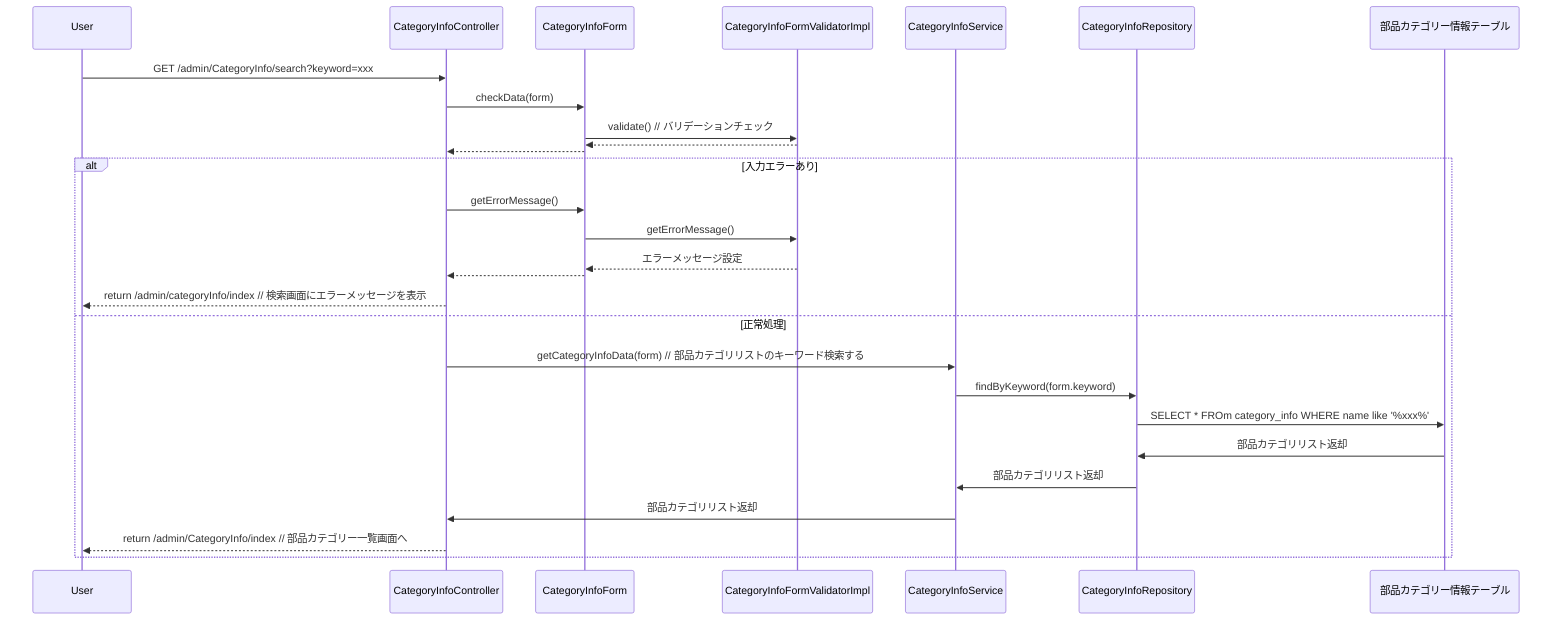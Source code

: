 sequenceDiagram
    participant User
    participant Controller as CategoryInfoController
    participant Form as CategoryInfoForm
    participant Validator as CategoryInfoFormValidatorImpl
    participant Service as CategoryInfoService
    participant Repository as CategoryInfoRepository
    participant DB as 部品カテゴリー情報テーブル

    User->>Controller: GET /admin/CategoryInfo/search?keyword=xxx
    Controller->>Form: checkData(form)
    Form->>Validator: validate() // バリデーションチェック
    Validator-->>Form:
    Form-->>Controller:

    alt 入力エラーあり
        Controller->> Form: getErrorMessage()
        Form->>Validator:getErrorMessage()
        Validator-->>Form: エラーメッセージ設定
        Form-->>Controller: 
        Controller-->>User: return /admin/categoryInfo/index   // 検索画面にエラーメッセージを表示
    else 正常処理
        Controller->>Service: getCategoryInfoData(form) // 部品カテゴリリストのキーワード検索する
        Service->> Repository: findByKeyword(form.keyword)
        Repository->>DB: SELECT * FROm category_info WHERE name like '%xxx%'
        DB->> Repository: 部品カテゴリリスト返却
        Repository->>Service: 部品カテゴリリスト返却
        Service->>Controller: 部品カテゴリリスト返却
        Controller-->>User: return /admin/CategoryInfo/index  // 部品カテゴリー一覧画面へ
    end